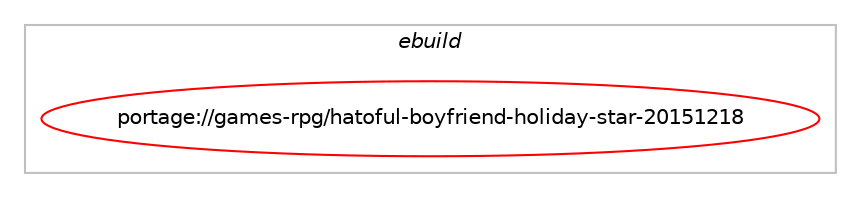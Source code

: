 digraph prolog {

# *************
# Graph options
# *************

newrank=true;
concentrate=true;
compound=true;
graph [rankdir=LR,fontname=Helvetica,fontsize=10,ranksep=1.5];#, ranksep=2.5, nodesep=0.2];
edge  [arrowhead=vee];
node  [fontname=Helvetica,fontsize=10];

# **********
# The ebuild
# **********

subgraph cluster_leftcol {
color=gray;
label=<<i>ebuild</i>>;
id [label="portage://games-rpg/hatoful-boyfriend-holiday-star-20151218", color=red, width=4, href="../games-rpg/hatoful-boyfriend-holiday-star-20151218.svg"];
}

# ****************
# The dependencies
# ****************

subgraph cluster_midcol {
color=gray;
label=<<i>dependencies</i>>;
subgraph cluster_compile {
fillcolor="#eeeeee";
style=filled;
label=<<i>compile</i>>;
# *** BEGIN UNKNOWN DEPENDENCY TYPE (TODO) ***
# id -> equal(package_dependency(portage://games-rpg/hatoful-boyfriend-holiday-star-20151218,install,no,app-arch,unrar,none,[,,],[],[]))
# *** END UNKNOWN DEPENDENCY TYPE (TODO) ***

}
subgraph cluster_compileandrun {
fillcolor="#eeeeee";
style=filled;
label=<<i>compile and run</i>>;
}
subgraph cluster_run {
fillcolor="#eeeeee";
style=filled;
label=<<i>run</i>>;
# *** BEGIN UNKNOWN DEPENDENCY TYPE (TODO) ***
# id -> equal(use_conditional_group(positive,gui,portage://games-rpg/hatoful-boyfriend-holiday-star-20151218,[package_dependency(portage://games-rpg/hatoful-boyfriend-holiday-star-20151218,run,no,dev-libs,glib,none,[,,],[slot(2)],[]),package_dependency(portage://games-rpg/hatoful-boyfriend-holiday-star-20151218,run,no,x11-libs,gdk-pixbuf,none,[,,],[slot(2)],[]),package_dependency(portage://games-rpg/hatoful-boyfriend-holiday-star-20151218,run,no,x11-libs,gtk+,none,[,,],[slot(2)],[])]))
# *** END UNKNOWN DEPENDENCY TYPE (TODO) ***

# *** BEGIN UNKNOWN DEPENDENCY TYPE (TODO) ***
# id -> equal(package_dependency(portage://games-rpg/hatoful-boyfriend-holiday-star-20151218,run,no,virtual,opengl,none,[,,],[],[]))
# *** END UNKNOWN DEPENDENCY TYPE (TODO) ***

# *** BEGIN UNKNOWN DEPENDENCY TYPE (TODO) ***
# id -> equal(package_dependency(portage://games-rpg/hatoful-boyfriend-holiday-star-20151218,run,no,x11-libs,libX11,none,[,,],[],[]))
# *** END UNKNOWN DEPENDENCY TYPE (TODO) ***

# *** BEGIN UNKNOWN DEPENDENCY TYPE (TODO) ***
# id -> equal(package_dependency(portage://games-rpg/hatoful-boyfriend-holiday-star-20151218,run,no,x11-libs,libXcursor,none,[,,],[],[]))
# *** END UNKNOWN DEPENDENCY TYPE (TODO) ***

# *** BEGIN UNKNOWN DEPENDENCY TYPE (TODO) ***
# id -> equal(package_dependency(portage://games-rpg/hatoful-boyfriend-holiday-star-20151218,run,no,x11-libs,libXrandr,none,[,,],[],[]))
# *** END UNKNOWN DEPENDENCY TYPE (TODO) ***

}
}

# **************
# The candidates
# **************

subgraph cluster_choices {
rank=same;
color=gray;
label=<<i>candidates</i>>;

}

}
